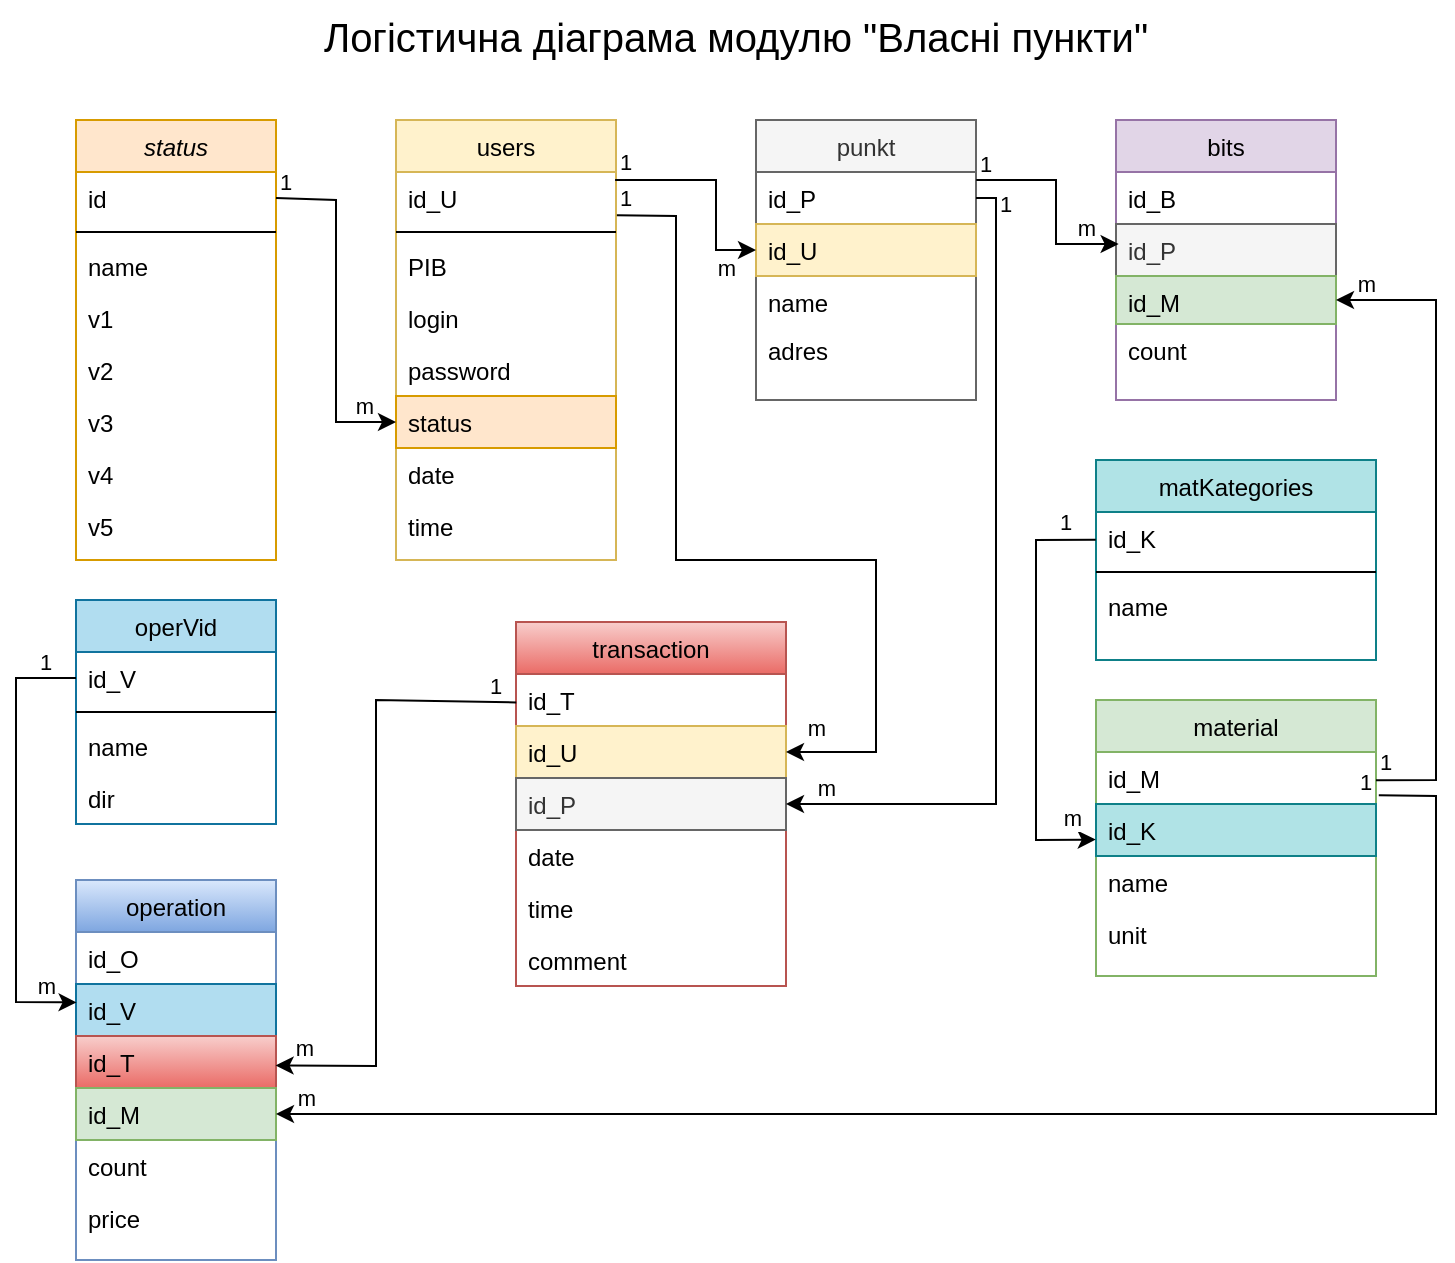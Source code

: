 <mxfile version="26.2.13">
  <diagram id="C5RBs43oDa-KdzZeNtuy" name="Page-1">
    <mxGraphModel dx="1641" dy="873" grid="1" gridSize="10" guides="1" tooltips="1" connect="0" arrows="1" fold="1" page="1" pageScale="1" pageWidth="827" pageHeight="1169" background="none" math="0" shadow="0">
      <root>
        <mxCell id="WIyWlLk6GJQsqaUBKTNV-0" />
        <mxCell id="WIyWlLk6GJQsqaUBKTNV-1" parent="WIyWlLk6GJQsqaUBKTNV-0" />
        <mxCell id="zkfFHV4jXpPFQw0GAbJ--0" value="status" style="swimlane;fontStyle=2;align=center;verticalAlign=top;childLayout=stackLayout;horizontal=1;startSize=26;horizontalStack=0;resizeParent=1;resizeLast=0;collapsible=1;marginBottom=0;rounded=0;shadow=0;strokeWidth=1;fillColor=#ffe6cc;strokeColor=#d79b00;" parent="WIyWlLk6GJQsqaUBKTNV-1" vertex="1">
          <mxGeometry x="100" y="70" width="100" height="220" as="geometry">
            <mxRectangle x="70" y="60" width="160" height="26" as="alternateBounds" />
          </mxGeometry>
        </mxCell>
        <mxCell id="zkfFHV4jXpPFQw0GAbJ--1" value="id" style="text;align=left;verticalAlign=top;spacingLeft=4;spacingRight=4;overflow=hidden;rotatable=0;points=[[0,0.5],[1,0.5]];portConstraint=eastwest;" parent="zkfFHV4jXpPFQw0GAbJ--0" vertex="1">
          <mxGeometry y="26" width="100" height="26" as="geometry" />
        </mxCell>
        <mxCell id="zkfFHV4jXpPFQw0GAbJ--4" value="" style="line;html=1;strokeWidth=1;align=left;verticalAlign=middle;spacingTop=-1;spacingLeft=3;spacingRight=3;rotatable=0;labelPosition=right;points=[];portConstraint=eastwest;" parent="zkfFHV4jXpPFQw0GAbJ--0" vertex="1">
          <mxGeometry y="52" width="100" height="8" as="geometry" />
        </mxCell>
        <mxCell id="zkfFHV4jXpPFQw0GAbJ--2" value="name" style="text;align=left;verticalAlign=top;spacingLeft=4;spacingRight=4;overflow=hidden;rotatable=0;points=[[0,0.5],[1,0.5]];portConstraint=eastwest;rounded=0;shadow=0;html=0;" parent="zkfFHV4jXpPFQw0GAbJ--0" vertex="1">
          <mxGeometry y="60" width="100" height="26" as="geometry" />
        </mxCell>
        <mxCell id="zkfFHV4jXpPFQw0GAbJ--3" value="v1" style="text;align=left;verticalAlign=top;spacingLeft=4;spacingRight=4;overflow=hidden;rotatable=0;points=[[0,0.5],[1,0.5]];portConstraint=eastwest;rounded=0;shadow=0;html=0;" parent="zkfFHV4jXpPFQw0GAbJ--0" vertex="1">
          <mxGeometry y="86" width="100" height="26" as="geometry" />
        </mxCell>
        <mxCell id="zkfFHV4jXpPFQw0GAbJ--5" value="v2" style="text;align=left;verticalAlign=top;spacingLeft=4;spacingRight=4;overflow=hidden;rotatable=0;points=[[0,0.5],[1,0.5]];portConstraint=eastwest;" parent="zkfFHV4jXpPFQw0GAbJ--0" vertex="1">
          <mxGeometry y="112" width="100" height="26" as="geometry" />
        </mxCell>
        <mxCell id="1YEN4PNIltegtS4ofoWj-1" value="v3" style="text;align=left;verticalAlign=top;spacingLeft=4;spacingRight=4;overflow=hidden;rotatable=0;points=[[0,0.5],[1,0.5]];portConstraint=eastwest;rounded=0;shadow=0;html=0;" parent="zkfFHV4jXpPFQw0GAbJ--0" vertex="1">
          <mxGeometry y="138" width="100" height="26" as="geometry" />
        </mxCell>
        <mxCell id="1YEN4PNIltegtS4ofoWj-50" value="v4" style="text;align=left;verticalAlign=top;spacingLeft=4;spacingRight=4;overflow=hidden;rotatable=0;points=[[0,0.5],[1,0.5]];portConstraint=eastwest;rounded=0;shadow=0;html=0;" parent="zkfFHV4jXpPFQw0GAbJ--0" vertex="1">
          <mxGeometry y="164" width="100" height="26" as="geometry" />
        </mxCell>
        <mxCell id="1YEN4PNIltegtS4ofoWj-51" value="v5" style="text;align=left;verticalAlign=top;spacingLeft=4;spacingRight=4;overflow=hidden;rotatable=0;points=[[0,0.5],[1,0.5]];portConstraint=eastwest;rounded=0;shadow=0;html=0;" parent="zkfFHV4jXpPFQw0GAbJ--0" vertex="1">
          <mxGeometry y="190" width="100" height="26" as="geometry" />
        </mxCell>
        <mxCell id="zkfFHV4jXpPFQw0GAbJ--13" value="punkt" style="swimlane;fontStyle=0;align=center;verticalAlign=top;childLayout=stackLayout;horizontal=1;startSize=26;horizontalStack=0;resizeParent=1;resizeLast=0;collapsible=1;marginBottom=0;rounded=0;shadow=0;strokeWidth=1;fillColor=#f5f5f5;strokeColor=#666666;fontColor=#333333;" parent="WIyWlLk6GJQsqaUBKTNV-1" vertex="1">
          <mxGeometry x="440" y="70" width="110" height="140" as="geometry">
            <mxRectangle x="340" y="380" width="170" height="26" as="alternateBounds" />
          </mxGeometry>
        </mxCell>
        <mxCell id="zkfFHV4jXpPFQw0GAbJ--14" value="id_P&#xa;" style="text;align=left;verticalAlign=top;spacingLeft=4;spacingRight=4;overflow=hidden;rotatable=0;points=[[0,0.5],[1,0.5]];portConstraint=eastwest;" parent="zkfFHV4jXpPFQw0GAbJ--13" vertex="1">
          <mxGeometry y="26" width="110" height="26" as="geometry" />
        </mxCell>
        <mxCell id="1YEN4PNIltegtS4ofoWj-7" value="id_U" style="text;align=left;verticalAlign=top;spacingLeft=4;spacingRight=4;overflow=hidden;rotatable=0;points=[[0,0.5],[1,0.5]];portConstraint=eastwest;fillColor=#fff2cc;strokeColor=#d6b656;" parent="zkfFHV4jXpPFQw0GAbJ--13" vertex="1">
          <mxGeometry y="52" width="110" height="26" as="geometry" />
        </mxCell>
        <mxCell id="1YEN4PNIltegtS4ofoWj-8" value="name" style="text;align=left;verticalAlign=top;spacingLeft=4;spacingRight=4;overflow=hidden;rotatable=0;points=[[0,0.5],[1,0.5]];portConstraint=eastwest;" parent="zkfFHV4jXpPFQw0GAbJ--13" vertex="1">
          <mxGeometry y="78" width="110" height="24" as="geometry" />
        </mxCell>
        <mxCell id="1YEN4PNIltegtS4ofoWj-14" value="adres" style="text;align=left;verticalAlign=top;spacingLeft=4;spacingRight=4;overflow=hidden;rotatable=0;points=[[0,0.5],[1,0.5]];portConstraint=eastwest;" parent="zkfFHV4jXpPFQw0GAbJ--13" vertex="1">
          <mxGeometry y="102" width="110" height="26" as="geometry" />
        </mxCell>
        <mxCell id="zkfFHV4jXpPFQw0GAbJ--17" value="users&#xa;" style="swimlane;fontStyle=0;align=center;verticalAlign=top;childLayout=stackLayout;horizontal=1;startSize=26;horizontalStack=0;resizeParent=1;resizeLast=0;collapsible=1;marginBottom=0;rounded=0;shadow=0;strokeWidth=1;fillColor=#fff2cc;strokeColor=#d6b656;" parent="WIyWlLk6GJQsqaUBKTNV-1" vertex="1">
          <mxGeometry x="260" y="70" width="110" height="220" as="geometry">
            <mxRectangle x="310" y="40" width="160" height="26" as="alternateBounds" />
          </mxGeometry>
        </mxCell>
        <mxCell id="zkfFHV4jXpPFQw0GAbJ--18" value="id_U" style="text;align=left;verticalAlign=top;spacingLeft=4;spacingRight=4;overflow=hidden;rotatable=0;points=[[0,0.5],[1,0.5]];portConstraint=eastwest;" parent="zkfFHV4jXpPFQw0GAbJ--17" vertex="1">
          <mxGeometry y="26" width="110" height="26" as="geometry" />
        </mxCell>
        <mxCell id="zkfFHV4jXpPFQw0GAbJ--23" value="" style="line;html=1;strokeWidth=1;align=left;verticalAlign=middle;spacingTop=-1;spacingLeft=3;spacingRight=3;rotatable=0;labelPosition=right;points=[];portConstraint=eastwest;" parent="zkfFHV4jXpPFQw0GAbJ--17" vertex="1">
          <mxGeometry y="52" width="110" height="8" as="geometry" />
        </mxCell>
        <mxCell id="zkfFHV4jXpPFQw0GAbJ--19" value="PIB" style="text;align=left;verticalAlign=top;spacingLeft=4;spacingRight=4;overflow=hidden;rotatable=0;points=[[0,0.5],[1,0.5]];portConstraint=eastwest;rounded=0;shadow=0;html=0;" parent="zkfFHV4jXpPFQw0GAbJ--17" vertex="1">
          <mxGeometry y="60" width="110" height="26" as="geometry" />
        </mxCell>
        <mxCell id="zkfFHV4jXpPFQw0GAbJ--20" value="login" style="text;align=left;verticalAlign=top;spacingLeft=4;spacingRight=4;overflow=hidden;rotatable=0;points=[[0,0.5],[1,0.5]];portConstraint=eastwest;rounded=0;shadow=0;html=0;" parent="zkfFHV4jXpPFQw0GAbJ--17" vertex="1">
          <mxGeometry y="86" width="110" height="26" as="geometry" />
        </mxCell>
        <mxCell id="zkfFHV4jXpPFQw0GAbJ--21" value="password" style="text;align=left;verticalAlign=top;spacingLeft=4;spacingRight=4;overflow=hidden;rotatable=0;points=[[0,0.5],[1,0.5]];portConstraint=eastwest;rounded=0;shadow=0;html=0;" parent="zkfFHV4jXpPFQw0GAbJ--17" vertex="1">
          <mxGeometry y="112" width="110" height="26" as="geometry" />
        </mxCell>
        <mxCell id="zkfFHV4jXpPFQw0GAbJ--22" value="status" style="text;align=left;verticalAlign=top;spacingLeft=4;spacingRight=4;overflow=hidden;rotatable=0;points=[[0,0.5],[1,0.5]];portConstraint=eastwest;rounded=0;shadow=0;html=0;fillColor=#ffe6cc;strokeColor=#d79b00;" parent="zkfFHV4jXpPFQw0GAbJ--17" vertex="1">
          <mxGeometry y="138" width="110" height="26" as="geometry" />
        </mxCell>
        <mxCell id="zkfFHV4jXpPFQw0GAbJ--24" value="date" style="text;align=left;verticalAlign=top;spacingLeft=4;spacingRight=4;overflow=hidden;rotatable=0;points=[[0,0.5],[1,0.5]];portConstraint=eastwest;" parent="zkfFHV4jXpPFQw0GAbJ--17" vertex="1">
          <mxGeometry y="164" width="110" height="26" as="geometry" />
        </mxCell>
        <mxCell id="zkfFHV4jXpPFQw0GAbJ--25" value="time" style="text;align=left;verticalAlign=top;spacingLeft=4;spacingRight=4;overflow=hidden;rotatable=0;points=[[0,0.5],[1,0.5]];portConstraint=eastwest;" parent="zkfFHV4jXpPFQw0GAbJ--17" vertex="1">
          <mxGeometry y="190" width="110" height="26" as="geometry" />
        </mxCell>
        <mxCell id="1YEN4PNIltegtS4ofoWj-3" value="" style="endArrow=classic;html=1;rounded=0;exitX=1;exitY=0.5;exitDx=0;exitDy=0;entryX=0;entryY=0.5;entryDx=0;entryDy=0;" parent="WIyWlLk6GJQsqaUBKTNV-1" source="zkfFHV4jXpPFQw0GAbJ--1" target="zkfFHV4jXpPFQw0GAbJ--22" edge="1">
          <mxGeometry relative="1" as="geometry">
            <mxPoint x="314" y="182" as="sourcePoint" />
            <mxPoint x="474" y="182" as="targetPoint" />
            <Array as="points">
              <mxPoint x="230" y="110" />
              <mxPoint x="230" y="221" />
            </Array>
          </mxGeometry>
        </mxCell>
        <mxCell id="1YEN4PNIltegtS4ofoWj-5" value="1" style="edgeLabel;resizable=0;html=1;;align=left;verticalAlign=bottom;" parent="1YEN4PNIltegtS4ofoWj-3" connectable="0" vertex="1">
          <mxGeometry x="-1" relative="1" as="geometry" />
        </mxCell>
        <mxCell id="1YEN4PNIltegtS4ofoWj-6" value="m" style="edgeLabel;resizable=0;html=1;;align=right;verticalAlign=bottom;" parent="1YEN4PNIltegtS4ofoWj-3" connectable="0" vertex="1">
          <mxGeometry x="1" relative="1" as="geometry">
            <mxPoint x="-10" as="offset" />
          </mxGeometry>
        </mxCell>
        <mxCell id="1YEN4PNIltegtS4ofoWj-10" value="" style="endArrow=classic;html=1;rounded=0;exitX=0.996;exitY=0.152;exitDx=0;exitDy=0;entryX=0;entryY=0.5;entryDx=0;entryDy=0;exitPerimeter=0;" parent="WIyWlLk6GJQsqaUBKTNV-1" source="zkfFHV4jXpPFQw0GAbJ--18" target="1YEN4PNIltegtS4ofoWj-7" edge="1">
          <mxGeometry relative="1" as="geometry">
            <mxPoint x="390" y="430" as="sourcePoint" />
            <mxPoint x="400" y="290" as="targetPoint" />
            <Array as="points">
              <mxPoint x="420" y="100" />
              <mxPoint x="420" y="135" />
            </Array>
          </mxGeometry>
        </mxCell>
        <mxCell id="1YEN4PNIltegtS4ofoWj-12" value="1" style="edgeLabel;resizable=0;html=1;;align=left;verticalAlign=bottom;" parent="1YEN4PNIltegtS4ofoWj-10" connectable="0" vertex="1">
          <mxGeometry x="-1" relative="1" as="geometry" />
        </mxCell>
        <mxCell id="1YEN4PNIltegtS4ofoWj-13" value="m" style="edgeLabel;resizable=0;html=1;;align=right;verticalAlign=bottom;" parent="1YEN4PNIltegtS4ofoWj-10" connectable="0" vertex="1">
          <mxGeometry x="1" relative="1" as="geometry">
            <mxPoint x="-10" y="17" as="offset" />
          </mxGeometry>
        </mxCell>
        <mxCell id="1YEN4PNIltegtS4ofoWj-15" value="bits" style="swimlane;fontStyle=0;align=center;verticalAlign=top;childLayout=stackLayout;horizontal=1;startSize=26;horizontalStack=0;resizeParent=1;resizeLast=0;collapsible=1;marginBottom=0;rounded=0;shadow=0;strokeWidth=1;fillColor=#e1d5e7;strokeColor=#9673a6;" parent="WIyWlLk6GJQsqaUBKTNV-1" vertex="1">
          <mxGeometry x="620" y="70" width="110" height="140" as="geometry">
            <mxRectangle x="340" y="380" width="170" height="26" as="alternateBounds" />
          </mxGeometry>
        </mxCell>
        <mxCell id="1YEN4PNIltegtS4ofoWj-16" value="id_B&#xa;&#xa;" style="text;align=left;verticalAlign=top;spacingLeft=4;spacingRight=4;overflow=hidden;rotatable=0;points=[[0,0.5],[1,0.5]];portConstraint=eastwest;" parent="1YEN4PNIltegtS4ofoWj-15" vertex="1">
          <mxGeometry y="26" width="110" height="26" as="geometry" />
        </mxCell>
        <mxCell id="1YEN4PNIltegtS4ofoWj-18" value="id_P" style="text;align=left;verticalAlign=top;spacingLeft=4;spacingRight=4;overflow=hidden;rotatable=0;points=[[0,0.5],[1,0.5]];portConstraint=eastwest;fillColor=#f5f5f5;fontColor=#333333;strokeColor=#666666;" parent="1YEN4PNIltegtS4ofoWj-15" vertex="1">
          <mxGeometry y="52" width="110" height="26" as="geometry" />
        </mxCell>
        <mxCell id="1YEN4PNIltegtS4ofoWj-19" value="id_M&#xa;" style="text;align=left;verticalAlign=top;spacingLeft=4;spacingRight=4;overflow=hidden;rotatable=0;points=[[0,0.5],[1,0.5]];portConstraint=eastwest;fillColor=#d5e8d4;strokeColor=#82b366;" parent="1YEN4PNIltegtS4ofoWj-15" vertex="1">
          <mxGeometry y="78" width="110" height="24" as="geometry" />
        </mxCell>
        <mxCell id="1YEN4PNIltegtS4ofoWj-20" value="count" style="text;align=left;verticalAlign=top;spacingLeft=4;spacingRight=4;overflow=hidden;rotatable=0;points=[[0,0.5],[1,0.5]];portConstraint=eastwest;" parent="1YEN4PNIltegtS4ofoWj-15" vertex="1">
          <mxGeometry y="102" width="110" height="26" as="geometry" />
        </mxCell>
        <mxCell id="1YEN4PNIltegtS4ofoWj-21" value="" style="endArrow=classic;html=1;rounded=0;exitX=1.001;exitY=0.155;exitDx=0;exitDy=0;entryX=0.012;entryY=0.385;entryDx=0;entryDy=0;entryPerimeter=0;exitPerimeter=0;" parent="WIyWlLk6GJQsqaUBKTNV-1" source="zkfFHV4jXpPFQw0GAbJ--14" target="1YEN4PNIltegtS4ofoWj-18" edge="1">
          <mxGeometry relative="1" as="geometry">
            <mxPoint x="640" y="110" as="sourcePoint" />
            <mxPoint x="800" y="110" as="targetPoint" />
            <Array as="points">
              <mxPoint x="590" y="100" />
              <mxPoint x="590" y="132" />
            </Array>
          </mxGeometry>
        </mxCell>
        <mxCell id="1YEN4PNIltegtS4ofoWj-23" value="1" style="edgeLabel;resizable=0;html=1;;align=left;verticalAlign=bottom;" parent="1YEN4PNIltegtS4ofoWj-21" connectable="0" vertex="1">
          <mxGeometry x="-1" relative="1" as="geometry" />
        </mxCell>
        <mxCell id="1YEN4PNIltegtS4ofoWj-24" value="m" style="edgeLabel;resizable=0;html=1;;align=right;verticalAlign=bottom;" parent="1YEN4PNIltegtS4ofoWj-21" connectable="0" vertex="1">
          <mxGeometry x="1" relative="1" as="geometry">
            <mxPoint x="-11" as="offset" />
          </mxGeometry>
        </mxCell>
        <mxCell id="1YEN4PNIltegtS4ofoWj-25" value="matKategories" style="swimlane;fontStyle=0;align=center;verticalAlign=top;childLayout=stackLayout;horizontal=1;startSize=26;horizontalStack=0;resizeParent=1;resizeLast=0;collapsible=1;marginBottom=0;rounded=0;shadow=0;strokeWidth=1;fillColor=#b0e3e6;strokeColor=#0e8088;" parent="WIyWlLk6GJQsqaUBKTNV-1" vertex="1">
          <mxGeometry x="610" y="240" width="140" height="100" as="geometry">
            <mxRectangle x="340" y="380" width="170" height="26" as="alternateBounds" />
          </mxGeometry>
        </mxCell>
        <mxCell id="1YEN4PNIltegtS4ofoWj-26" value="id_K&#xa;" style="text;align=left;verticalAlign=top;spacingLeft=4;spacingRight=4;overflow=hidden;rotatable=0;points=[[0,0.5],[1,0.5]];portConstraint=eastwest;" parent="1YEN4PNIltegtS4ofoWj-25" vertex="1">
          <mxGeometry y="26" width="140" height="26" as="geometry" />
        </mxCell>
        <mxCell id="1YEN4PNIltegtS4ofoWj-27" value="" style="line;html=1;strokeWidth=1;align=left;verticalAlign=middle;spacingTop=-1;spacingLeft=3;spacingRight=3;rotatable=0;labelPosition=right;points=[];portConstraint=eastwest;" parent="1YEN4PNIltegtS4ofoWj-25" vertex="1">
          <mxGeometry y="52" width="140" height="8" as="geometry" />
        </mxCell>
        <mxCell id="1YEN4PNIltegtS4ofoWj-28" value="name" style="text;align=left;verticalAlign=top;spacingLeft=4;spacingRight=4;overflow=hidden;rotatable=0;points=[[0,0.5],[1,0.5]];portConstraint=eastwest;" parent="1YEN4PNIltegtS4ofoWj-25" vertex="1">
          <mxGeometry y="60" width="140" height="26" as="geometry" />
        </mxCell>
        <mxCell id="1YEN4PNIltegtS4ofoWj-33" value="material" style="swimlane;fontStyle=0;align=center;verticalAlign=top;childLayout=stackLayout;horizontal=1;startSize=26;horizontalStack=0;resizeParent=1;resizeLast=0;collapsible=1;marginBottom=0;rounded=0;shadow=0;strokeWidth=1;fillColor=#d5e8d4;strokeColor=#82b366;" parent="WIyWlLk6GJQsqaUBKTNV-1" vertex="1">
          <mxGeometry x="610" y="360" width="140" height="138" as="geometry">
            <mxRectangle x="340" y="380" width="170" height="26" as="alternateBounds" />
          </mxGeometry>
        </mxCell>
        <mxCell id="1YEN4PNIltegtS4ofoWj-34" value="id_M&#xa;" style="text;align=left;verticalAlign=top;spacingLeft=4;spacingRight=4;overflow=hidden;rotatable=0;points=[[0,0.5],[1,0.5]];portConstraint=eastwest;" parent="1YEN4PNIltegtS4ofoWj-33" vertex="1">
          <mxGeometry y="26" width="140" height="26" as="geometry" />
        </mxCell>
        <mxCell id="1YEN4PNIltegtS4ofoWj-98" value="id_K&#xa;" style="text;align=left;verticalAlign=top;spacingLeft=4;spacingRight=4;overflow=hidden;rotatable=0;points=[[0,0.5],[1,0.5]];portConstraint=eastwest;fillColor=#b0e3e6;strokeColor=#0e8088;" parent="1YEN4PNIltegtS4ofoWj-33" vertex="1">
          <mxGeometry y="52" width="140" height="26" as="geometry" />
        </mxCell>
        <mxCell id="1YEN4PNIltegtS4ofoWj-36" value="name" style="text;align=left;verticalAlign=top;spacingLeft=4;spacingRight=4;overflow=hidden;rotatable=0;points=[[0,0.5],[1,0.5]];portConstraint=eastwest;" parent="1YEN4PNIltegtS4ofoWj-33" vertex="1">
          <mxGeometry y="78" width="140" height="26" as="geometry" />
        </mxCell>
        <mxCell id="1YEN4PNIltegtS4ofoWj-37" value="unit" style="text;align=left;verticalAlign=top;spacingLeft=4;spacingRight=4;overflow=hidden;rotatable=0;points=[[0,0.5],[1,0.5]];portConstraint=eastwest;" parent="1YEN4PNIltegtS4ofoWj-33" vertex="1">
          <mxGeometry y="104" width="140" height="26" as="geometry" />
        </mxCell>
        <mxCell id="1YEN4PNIltegtS4ofoWj-38" value="" style="endArrow=classic;html=1;rounded=0;entryX=-0.001;entryY=0.685;entryDx=0;entryDy=0;exitX=-0.001;exitY=0.536;exitDx=0;exitDy=0;exitPerimeter=0;entryPerimeter=0;" parent="WIyWlLk6GJQsqaUBKTNV-1" source="1YEN4PNIltegtS4ofoWj-26" target="1YEN4PNIltegtS4ofoWj-98" edge="1">
          <mxGeometry relative="1" as="geometry">
            <mxPoint x="580" y="310" as="sourcePoint" />
            <mxPoint x="500" y="420" as="targetPoint" />
            <Array as="points">
              <mxPoint x="580" y="280" />
              <mxPoint x="580" y="430" />
            </Array>
          </mxGeometry>
        </mxCell>
        <mxCell id="1YEN4PNIltegtS4ofoWj-40" value="1" style="edgeLabel;resizable=0;html=1;;align=left;verticalAlign=bottom;" parent="1YEN4PNIltegtS4ofoWj-38" connectable="0" vertex="1">
          <mxGeometry x="-1" relative="1" as="geometry">
            <mxPoint x="-20" as="offset" />
          </mxGeometry>
        </mxCell>
        <mxCell id="1YEN4PNIltegtS4ofoWj-41" value="m" style="edgeLabel;resizable=0;html=1;;align=right;verticalAlign=bottom;" parent="1YEN4PNIltegtS4ofoWj-38" connectable="0" vertex="1">
          <mxGeometry x="1" relative="1" as="geometry">
            <mxPoint x="-6" y="-2" as="offset" />
          </mxGeometry>
        </mxCell>
        <mxCell id="1YEN4PNIltegtS4ofoWj-46" value="" style="endArrow=classic;html=1;rounded=0;entryX=1;entryY=0.5;entryDx=0;entryDy=0;exitX=1;exitY=0.544;exitDx=0;exitDy=0;exitPerimeter=0;" parent="WIyWlLk6GJQsqaUBKTNV-1" source="1YEN4PNIltegtS4ofoWj-34" target="1YEN4PNIltegtS4ofoWj-19" edge="1">
          <mxGeometry relative="1" as="geometry">
            <mxPoint x="470" y="190" as="sourcePoint" />
            <mxPoint x="630" y="190" as="targetPoint" />
            <Array as="points">
              <mxPoint x="780" y="400" />
              <mxPoint x="780" y="160" />
            </Array>
          </mxGeometry>
        </mxCell>
        <mxCell id="1YEN4PNIltegtS4ofoWj-48" value="1" style="edgeLabel;resizable=0;html=1;;align=left;verticalAlign=bottom;" parent="1YEN4PNIltegtS4ofoWj-46" connectable="0" vertex="1">
          <mxGeometry x="-1" relative="1" as="geometry">
            <mxPoint y="-1" as="offset" />
          </mxGeometry>
        </mxCell>
        <mxCell id="1YEN4PNIltegtS4ofoWj-49" value="m" style="edgeLabel;resizable=0;html=1;;align=right;verticalAlign=bottom;" parent="1YEN4PNIltegtS4ofoWj-46" connectable="0" vertex="1">
          <mxGeometry x="1" relative="1" as="geometry">
            <mxPoint x="20" as="offset" />
          </mxGeometry>
        </mxCell>
        <mxCell id="1YEN4PNIltegtS4ofoWj-52" value="operVid" style="swimlane;fontStyle=0;align=center;verticalAlign=top;childLayout=stackLayout;horizontal=1;startSize=26;horizontalStack=0;resizeParent=1;resizeLast=0;collapsible=1;marginBottom=0;rounded=0;shadow=0;strokeWidth=1;fillColor=#b1ddf0;strokeColor=#10739e;" parent="WIyWlLk6GJQsqaUBKTNV-1" vertex="1">
          <mxGeometry x="100" y="310" width="100" height="112" as="geometry">
            <mxRectangle x="340" y="380" width="170" height="26" as="alternateBounds" />
          </mxGeometry>
        </mxCell>
        <mxCell id="1YEN4PNIltegtS4ofoWj-53" value="id_V&#xa;" style="text;align=left;verticalAlign=top;spacingLeft=4;spacingRight=4;overflow=hidden;rotatable=0;points=[[0,0.5],[1,0.5]];portConstraint=eastwest;" parent="1YEN4PNIltegtS4ofoWj-52" vertex="1">
          <mxGeometry y="26" width="100" height="26" as="geometry" />
        </mxCell>
        <mxCell id="1YEN4PNIltegtS4ofoWj-54" value="" style="line;html=1;strokeWidth=1;align=left;verticalAlign=middle;spacingTop=-1;spacingLeft=3;spacingRight=3;rotatable=0;labelPosition=right;points=[];portConstraint=eastwest;" parent="1YEN4PNIltegtS4ofoWj-52" vertex="1">
          <mxGeometry y="52" width="100" height="8" as="geometry" />
        </mxCell>
        <mxCell id="1YEN4PNIltegtS4ofoWj-55" value="name" style="text;align=left;verticalAlign=top;spacingLeft=4;spacingRight=4;overflow=hidden;rotatable=0;points=[[0,0.5],[1,0.5]];portConstraint=eastwest;" parent="1YEN4PNIltegtS4ofoWj-52" vertex="1">
          <mxGeometry y="60" width="100" height="26" as="geometry" />
        </mxCell>
        <mxCell id="1YEN4PNIltegtS4ofoWj-56" value="dir" style="text;align=left;verticalAlign=top;spacingLeft=4;spacingRight=4;overflow=hidden;rotatable=0;points=[[0,0.5],[1,0.5]];portConstraint=eastwest;" parent="1YEN4PNIltegtS4ofoWj-52" vertex="1">
          <mxGeometry y="86" width="100" height="26" as="geometry" />
        </mxCell>
        <mxCell id="1YEN4PNIltegtS4ofoWj-57" value="operation" style="swimlane;fontStyle=0;align=center;verticalAlign=top;childLayout=stackLayout;horizontal=1;startSize=26;horizontalStack=0;resizeParent=1;resizeLast=0;collapsible=1;marginBottom=0;rounded=0;shadow=0;strokeWidth=1;fillColor=#dae8fc;strokeColor=#6c8ebf;gradientColor=#7ea6e0;" parent="WIyWlLk6GJQsqaUBKTNV-1" vertex="1">
          <mxGeometry x="100" y="450" width="100" height="190" as="geometry">
            <mxRectangle x="340" y="380" width="170" height="26" as="alternateBounds" />
          </mxGeometry>
        </mxCell>
        <mxCell id="1YEN4PNIltegtS4ofoWj-58" value="id_O&#xa;" style="text;align=left;verticalAlign=top;spacingLeft=4;spacingRight=4;overflow=hidden;rotatable=0;points=[[0,0.5],[1,0.5]];portConstraint=eastwest;" parent="1YEN4PNIltegtS4ofoWj-57" vertex="1">
          <mxGeometry y="26" width="100" height="26" as="geometry" />
        </mxCell>
        <mxCell id="1YEN4PNIltegtS4ofoWj-60" value="id_V" style="text;align=left;verticalAlign=top;spacingLeft=4;spacingRight=4;overflow=hidden;rotatable=0;points=[[0,0.5],[1,0.5]];portConstraint=eastwest;fillColor=#b1ddf0;strokeColor=#10739e;" parent="1YEN4PNIltegtS4ofoWj-57" vertex="1">
          <mxGeometry y="52" width="100" height="26" as="geometry" />
        </mxCell>
        <mxCell id="1YEN4PNIltegtS4ofoWj-61" value="id_T" style="text;align=left;verticalAlign=top;spacingLeft=4;spacingRight=4;overflow=hidden;rotatable=0;points=[[0,0.5],[1,0.5]];portConstraint=eastwest;fillColor=#f8cecc;strokeColor=#b85450;gradientColor=#ea6b66;" parent="1YEN4PNIltegtS4ofoWj-57" vertex="1">
          <mxGeometry y="78" width="100" height="26" as="geometry" />
        </mxCell>
        <mxCell id="1YEN4PNIltegtS4ofoWj-62" value="id_M" style="text;align=left;verticalAlign=top;spacingLeft=4;spacingRight=4;overflow=hidden;rotatable=0;points=[[0,0.5],[1,0.5]];portConstraint=eastwest;fillColor=#d5e8d4;strokeColor=#82b366;" parent="1YEN4PNIltegtS4ofoWj-57" vertex="1">
          <mxGeometry y="104" width="100" height="26" as="geometry" />
        </mxCell>
        <mxCell id="1YEN4PNIltegtS4ofoWj-63" value="count" style="text;align=left;verticalAlign=top;spacingLeft=4;spacingRight=4;overflow=hidden;rotatable=0;points=[[0,0.5],[1,0.5]];portConstraint=eastwest;" parent="1YEN4PNIltegtS4ofoWj-57" vertex="1">
          <mxGeometry y="130" width="100" height="26" as="geometry" />
        </mxCell>
        <mxCell id="1YEN4PNIltegtS4ofoWj-64" value="price" style="text;align=left;verticalAlign=top;spacingLeft=4;spacingRight=4;overflow=hidden;rotatable=0;points=[[0,0.5],[1,0.5]];portConstraint=eastwest;" parent="1YEN4PNIltegtS4ofoWj-57" vertex="1">
          <mxGeometry y="156" width="100" height="26" as="geometry" />
        </mxCell>
        <mxCell id="1YEN4PNIltegtS4ofoWj-65" value="" style="endArrow=classic;html=1;rounded=0;exitX=0;exitY=0.5;exitDx=0;exitDy=0;entryX=0.003;entryY=0.354;entryDx=0;entryDy=0;entryPerimeter=0;" parent="WIyWlLk6GJQsqaUBKTNV-1" source="1YEN4PNIltegtS4ofoWj-53" target="1YEN4PNIltegtS4ofoWj-60" edge="1">
          <mxGeometry relative="1" as="geometry">
            <mxPoint x="420" y="260" as="sourcePoint" />
            <mxPoint x="580" y="260" as="targetPoint" />
            <Array as="points">
              <mxPoint x="70" y="349" />
              <mxPoint x="70" y="511" />
            </Array>
          </mxGeometry>
        </mxCell>
        <mxCell id="1YEN4PNIltegtS4ofoWj-67" value="1" style="edgeLabel;resizable=0;html=1;;align=left;verticalAlign=bottom;" parent="1YEN4PNIltegtS4ofoWj-65" connectable="0" vertex="1">
          <mxGeometry x="-1" relative="1" as="geometry">
            <mxPoint x="-20" as="offset" />
          </mxGeometry>
        </mxCell>
        <mxCell id="1YEN4PNIltegtS4ofoWj-68" value="m" style="edgeLabel;resizable=0;html=1;;align=right;verticalAlign=bottom;" parent="1YEN4PNIltegtS4ofoWj-65" connectable="0" vertex="1">
          <mxGeometry x="1" relative="1" as="geometry">
            <mxPoint x="-10" as="offset" />
          </mxGeometry>
        </mxCell>
        <mxCell id="1YEN4PNIltegtS4ofoWj-69" value="transaction" style="swimlane;fontStyle=0;align=center;verticalAlign=top;childLayout=stackLayout;horizontal=1;startSize=26;horizontalStack=0;resizeParent=1;resizeLast=0;collapsible=1;marginBottom=0;rounded=0;shadow=0;strokeWidth=1;fillColor=#f8cecc;strokeColor=#b85450;gradientColor=#ea6b66;" parent="WIyWlLk6GJQsqaUBKTNV-1" vertex="1">
          <mxGeometry x="320" y="321" width="135" height="182" as="geometry">
            <mxRectangle x="340" y="380" width="170" height="26" as="alternateBounds" />
          </mxGeometry>
        </mxCell>
        <mxCell id="1YEN4PNIltegtS4ofoWj-70" value="id_T&#xa;" style="text;align=left;verticalAlign=top;spacingLeft=4;spacingRight=4;overflow=hidden;rotatable=0;points=[[0,0.5],[1,0.5]];portConstraint=eastwest;" parent="1YEN4PNIltegtS4ofoWj-69" vertex="1">
          <mxGeometry y="26" width="135" height="26" as="geometry" />
        </mxCell>
        <mxCell id="1YEN4PNIltegtS4ofoWj-72" value="id_U" style="text;align=left;verticalAlign=top;spacingLeft=4;spacingRight=4;overflow=hidden;rotatable=0;points=[[0,0.5],[1,0.5]];portConstraint=eastwest;fillColor=#fff2cc;strokeColor=#d6b656;" parent="1YEN4PNIltegtS4ofoWj-69" vertex="1">
          <mxGeometry y="52" width="135" height="26" as="geometry" />
        </mxCell>
        <mxCell id="1YEN4PNIltegtS4ofoWj-73" value="id_P" style="text;align=left;verticalAlign=top;spacingLeft=4;spacingRight=4;overflow=hidden;rotatable=0;points=[[0,0.5],[1,0.5]];portConstraint=eastwest;fillColor=#f5f5f5;strokeColor=#666666;fontColor=#333333;" parent="1YEN4PNIltegtS4ofoWj-69" vertex="1">
          <mxGeometry y="78" width="135" height="26" as="geometry" />
        </mxCell>
        <mxCell id="1YEN4PNIltegtS4ofoWj-74" value="date" style="text;align=left;verticalAlign=top;spacingLeft=4;spacingRight=4;overflow=hidden;rotatable=0;points=[[0,0.5],[1,0.5]];portConstraint=eastwest;" parent="1YEN4PNIltegtS4ofoWj-69" vertex="1">
          <mxGeometry y="104" width="135" height="26" as="geometry" />
        </mxCell>
        <mxCell id="1YEN4PNIltegtS4ofoWj-75" value="time" style="text;align=left;verticalAlign=top;spacingLeft=4;spacingRight=4;overflow=hidden;rotatable=0;points=[[0,0.5],[1,0.5]];portConstraint=eastwest;" parent="1YEN4PNIltegtS4ofoWj-69" vertex="1">
          <mxGeometry y="130" width="135" height="26" as="geometry" />
        </mxCell>
        <mxCell id="1YEN4PNIltegtS4ofoWj-103" value="comment" style="text;align=left;verticalAlign=top;spacingLeft=4;spacingRight=4;overflow=hidden;rotatable=0;points=[[0,0.5],[1,0.5]];portConstraint=eastwest;" parent="1YEN4PNIltegtS4ofoWj-69" vertex="1">
          <mxGeometry y="156" width="135" height="26" as="geometry" />
        </mxCell>
        <mxCell id="1YEN4PNIltegtS4ofoWj-77" value="" style="endArrow=classic;html=1;rounded=0;exitX=0.001;exitY=0.546;exitDx=0;exitDy=0;entryX=0.998;entryY=0.567;entryDx=0;entryDy=0;exitPerimeter=0;entryPerimeter=0;" parent="WIyWlLk6GJQsqaUBKTNV-1" source="1YEN4PNIltegtS4ofoWj-70" target="1YEN4PNIltegtS4ofoWj-61" edge="1">
          <mxGeometry relative="1" as="geometry">
            <mxPoint x="270" y="310" as="sourcePoint" />
            <mxPoint x="430" y="310" as="targetPoint" />
            <Array as="points">
              <mxPoint x="250" y="360" />
              <mxPoint x="250" y="543" />
            </Array>
          </mxGeometry>
        </mxCell>
        <mxCell id="1YEN4PNIltegtS4ofoWj-79" value="1" style="edgeLabel;resizable=0;html=1;;align=left;verticalAlign=bottom;" parent="1YEN4PNIltegtS4ofoWj-77" connectable="0" vertex="1">
          <mxGeometry x="-1" relative="1" as="geometry">
            <mxPoint x="-15" as="offset" />
          </mxGeometry>
        </mxCell>
        <mxCell id="1YEN4PNIltegtS4ofoWj-80" value="m" style="edgeLabel;resizable=0;html=1;;align=right;verticalAlign=bottom;" parent="1YEN4PNIltegtS4ofoWj-77" connectable="0" vertex="1">
          <mxGeometry x="1" relative="1" as="geometry">
            <mxPoint x="20" as="offset" />
          </mxGeometry>
        </mxCell>
        <mxCell id="1YEN4PNIltegtS4ofoWj-86" value="" style="endArrow=classic;html=1;rounded=0;exitX=1.004;exitY=0.83;exitDx=0;exitDy=0;entryX=1;entryY=0.5;entryDx=0;entryDy=0;exitPerimeter=0;" parent="WIyWlLk6GJQsqaUBKTNV-1" source="zkfFHV4jXpPFQw0GAbJ--18" target="1YEN4PNIltegtS4ofoWj-72" edge="1">
          <mxGeometry relative="1" as="geometry">
            <mxPoint x="400" y="300" as="sourcePoint" />
            <mxPoint x="560" y="300" as="targetPoint" />
            <Array as="points">
              <mxPoint x="400" y="118" />
              <mxPoint x="400" y="290" />
              <mxPoint x="500" y="290" />
              <mxPoint x="500" y="386" />
            </Array>
          </mxGeometry>
        </mxCell>
        <mxCell id="1YEN4PNIltegtS4ofoWj-88" value="1" style="edgeLabel;resizable=0;html=1;;align=left;verticalAlign=bottom;" parent="1YEN4PNIltegtS4ofoWj-86" connectable="0" vertex="1">
          <mxGeometry x="-1" relative="1" as="geometry" />
        </mxCell>
        <mxCell id="1YEN4PNIltegtS4ofoWj-89" value="m" style="edgeLabel;resizable=0;html=1;;align=right;verticalAlign=bottom;" parent="1YEN4PNIltegtS4ofoWj-86" connectable="0" vertex="1">
          <mxGeometry x="1" relative="1" as="geometry">
            <mxPoint x="20" y="-4" as="offset" />
          </mxGeometry>
        </mxCell>
        <mxCell id="1YEN4PNIltegtS4ofoWj-94" value="" style="endArrow=classic;html=1;rounded=0;exitX=1.01;exitY=0.833;exitDx=0;exitDy=0;exitPerimeter=0;entryX=1;entryY=0.5;entryDx=0;entryDy=0;" parent="WIyWlLk6GJQsqaUBKTNV-1" source="1YEN4PNIltegtS4ofoWj-34" target="1YEN4PNIltegtS4ofoWj-62" edge="1">
          <mxGeometry relative="1" as="geometry">
            <mxPoint x="357.5" y="570" as="sourcePoint" />
            <mxPoint x="517.5" y="570" as="targetPoint" />
            <Array as="points">
              <mxPoint x="780" y="408" />
              <mxPoint x="780" y="567" />
            </Array>
          </mxGeometry>
        </mxCell>
        <mxCell id="1YEN4PNIltegtS4ofoWj-96" value="1" style="edgeLabel;resizable=0;html=1;;align=left;verticalAlign=bottom;" parent="1YEN4PNIltegtS4ofoWj-94" connectable="0" vertex="1">
          <mxGeometry x="-1" relative="1" as="geometry">
            <mxPoint x="-11" y="2" as="offset" />
          </mxGeometry>
        </mxCell>
        <mxCell id="1YEN4PNIltegtS4ofoWj-97" value="m" style="edgeLabel;resizable=0;html=1;;align=right;verticalAlign=bottom;" parent="1YEN4PNIltegtS4ofoWj-94" connectable="0" vertex="1">
          <mxGeometry x="1" relative="1" as="geometry">
            <mxPoint x="20" as="offset" />
          </mxGeometry>
        </mxCell>
        <mxCell id="1YEN4PNIltegtS4ofoWj-99" value="" style="endArrow=classic;html=1;rounded=0;exitX=1;exitY=0.5;exitDx=0;exitDy=0;entryX=1;entryY=0.5;entryDx=0;entryDy=0;" parent="WIyWlLk6GJQsqaUBKTNV-1" source="zkfFHV4jXpPFQw0GAbJ--14" target="1YEN4PNIltegtS4ofoWj-73" edge="1">
          <mxGeometry relative="1" as="geometry">
            <mxPoint x="430" y="340" as="sourcePoint" />
            <mxPoint x="590" y="340" as="targetPoint" />
            <Array as="points">
              <mxPoint x="560" y="109" />
              <mxPoint x="560" y="412" />
            </Array>
          </mxGeometry>
        </mxCell>
        <mxCell id="1YEN4PNIltegtS4ofoWj-101" value="1" style="edgeLabel;resizable=0;html=1;;align=left;verticalAlign=bottom;" parent="1YEN4PNIltegtS4ofoWj-99" connectable="0" vertex="1">
          <mxGeometry x="-1" relative="1" as="geometry">
            <mxPoint x="10" y="11" as="offset" />
          </mxGeometry>
        </mxCell>
        <mxCell id="1YEN4PNIltegtS4ofoWj-102" value="m" style="edgeLabel;resizable=0;html=1;;align=right;verticalAlign=bottom;" parent="1YEN4PNIltegtS4ofoWj-99" connectable="0" vertex="1">
          <mxGeometry x="1" relative="1" as="geometry">
            <mxPoint x="25" as="offset" />
          </mxGeometry>
        </mxCell>
        <mxCell id="1YEN4PNIltegtS4ofoWj-104" value="Логістична діаграма модулю &quot;Власні пункти&quot;" style="text;align=center;verticalAlign=top;spacingLeft=4;spacingRight=4;overflow=hidden;rotatable=0;points=[[0,0.5],[1,0.5]];portConstraint=eastwest;rounded=0;shadow=0;html=0;fontSize=20;" parent="WIyWlLk6GJQsqaUBKTNV-1" vertex="1">
          <mxGeometry x="90" y="10" width="680" height="50" as="geometry" />
        </mxCell>
      </root>
    </mxGraphModel>
  </diagram>
</mxfile>
